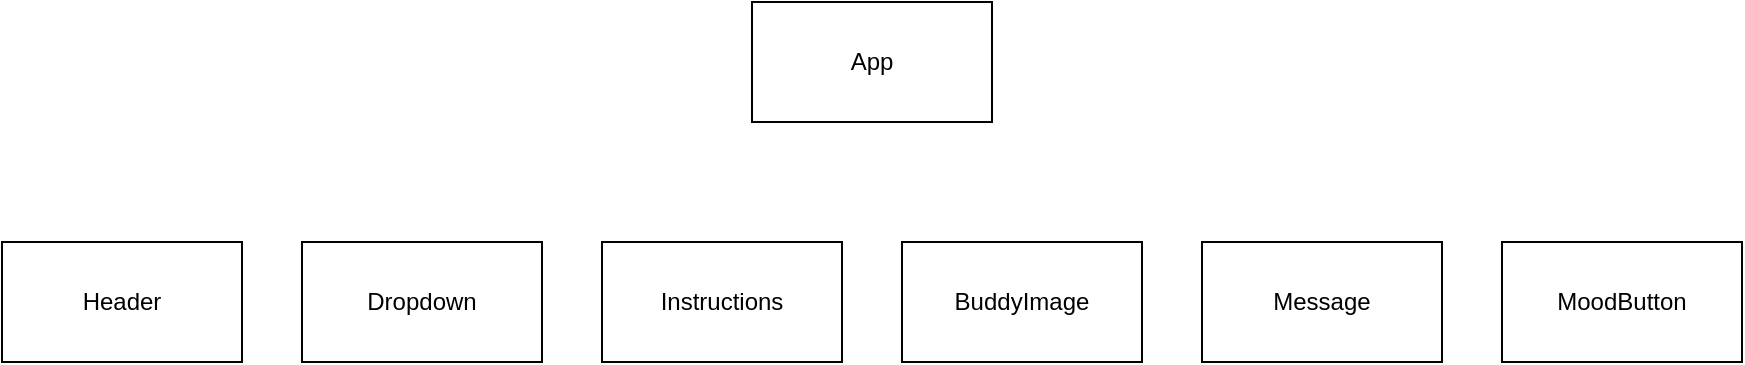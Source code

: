 <mxfile>
    <diagram id="eqN0E7CpK8hGQlQd3jmF" name="Page-1">
        <mxGraphModel dx="1324" dy="1287" grid="1" gridSize="10" guides="1" tooltips="1" connect="1" arrows="1" fold="1" page="1" pageScale="1" pageWidth="1169" pageHeight="827" math="0" shadow="0">
            <root>
                <mxCell id="0"/>
                <mxCell id="1" parent="0"/>
                <mxCell id="2" value="Header" style="rounded=0;whiteSpace=wrap;html=1;" vertex="1" parent="1">
                    <mxGeometry x="150" y="160" width="120" height="60" as="geometry"/>
                </mxCell>
                <mxCell id="3" value="App" style="rounded=0;whiteSpace=wrap;html=1;" vertex="1" parent="1">
                    <mxGeometry x="525" y="40" width="120" height="60" as="geometry"/>
                </mxCell>
                <mxCell id="4" value="Dropdown" style="rounded=0;whiteSpace=wrap;html=1;" vertex="1" parent="1">
                    <mxGeometry x="300" y="160" width="120" height="60" as="geometry"/>
                </mxCell>
                <mxCell id="5" value="Instructions" style="rounded=0;whiteSpace=wrap;html=1;" vertex="1" parent="1">
                    <mxGeometry x="450" y="160" width="120" height="60" as="geometry"/>
                </mxCell>
                <mxCell id="7" value="BuddyImage" style="rounded=0;whiteSpace=wrap;html=1;" vertex="1" parent="1">
                    <mxGeometry x="600" y="160" width="120" height="60" as="geometry"/>
                </mxCell>
                <mxCell id="8" value="Message" style="rounded=0;whiteSpace=wrap;html=1;" vertex="1" parent="1">
                    <mxGeometry x="750" y="160" width="120" height="60" as="geometry"/>
                </mxCell>
                <mxCell id="9" value="MoodButton" style="rounded=0;whiteSpace=wrap;html=1;" vertex="1" parent="1">
                    <mxGeometry x="900" y="160" width="120" height="60" as="geometry"/>
                </mxCell>
            </root>
        </mxGraphModel>
    </diagram>
</mxfile>